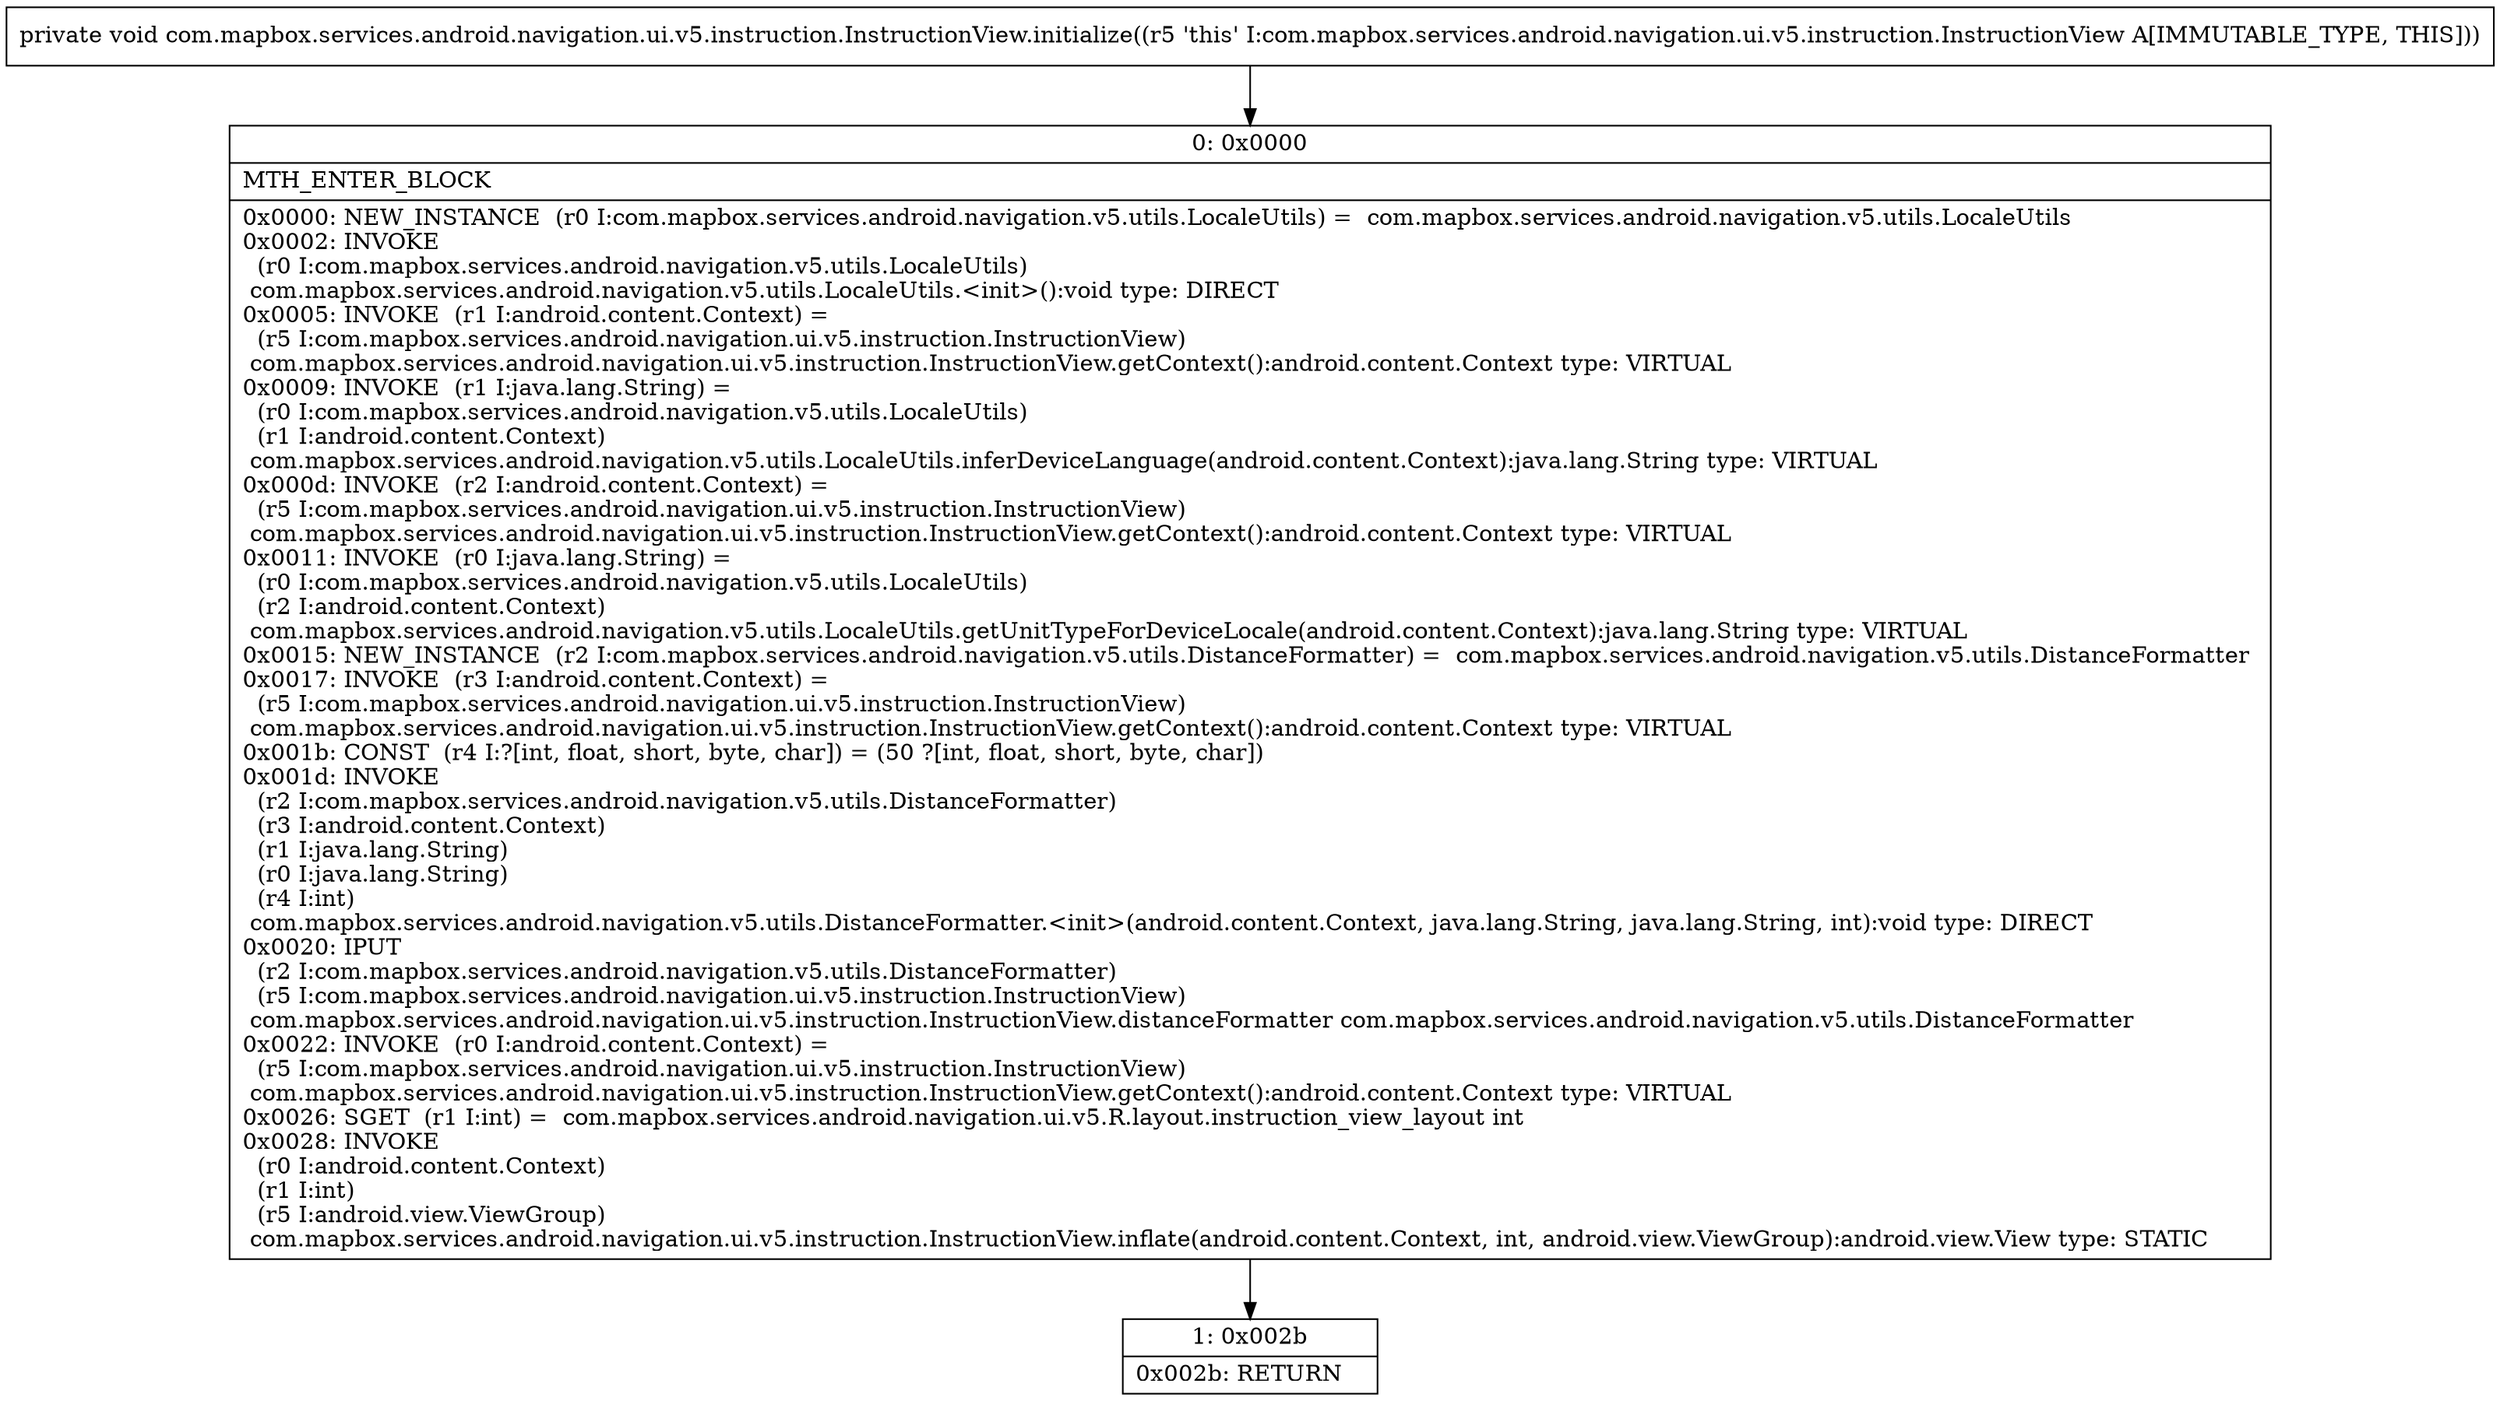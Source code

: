 digraph "CFG forcom.mapbox.services.android.navigation.ui.v5.instruction.InstructionView.initialize()V" {
Node_0 [shape=record,label="{0\:\ 0x0000|MTH_ENTER_BLOCK\l|0x0000: NEW_INSTANCE  (r0 I:com.mapbox.services.android.navigation.v5.utils.LocaleUtils) =  com.mapbox.services.android.navigation.v5.utils.LocaleUtils \l0x0002: INVOKE  \l  (r0 I:com.mapbox.services.android.navigation.v5.utils.LocaleUtils)\l com.mapbox.services.android.navigation.v5.utils.LocaleUtils.\<init\>():void type: DIRECT \l0x0005: INVOKE  (r1 I:android.content.Context) = \l  (r5 I:com.mapbox.services.android.navigation.ui.v5.instruction.InstructionView)\l com.mapbox.services.android.navigation.ui.v5.instruction.InstructionView.getContext():android.content.Context type: VIRTUAL \l0x0009: INVOKE  (r1 I:java.lang.String) = \l  (r0 I:com.mapbox.services.android.navigation.v5.utils.LocaleUtils)\l  (r1 I:android.content.Context)\l com.mapbox.services.android.navigation.v5.utils.LocaleUtils.inferDeviceLanguage(android.content.Context):java.lang.String type: VIRTUAL \l0x000d: INVOKE  (r2 I:android.content.Context) = \l  (r5 I:com.mapbox.services.android.navigation.ui.v5.instruction.InstructionView)\l com.mapbox.services.android.navigation.ui.v5.instruction.InstructionView.getContext():android.content.Context type: VIRTUAL \l0x0011: INVOKE  (r0 I:java.lang.String) = \l  (r0 I:com.mapbox.services.android.navigation.v5.utils.LocaleUtils)\l  (r2 I:android.content.Context)\l com.mapbox.services.android.navigation.v5.utils.LocaleUtils.getUnitTypeForDeviceLocale(android.content.Context):java.lang.String type: VIRTUAL \l0x0015: NEW_INSTANCE  (r2 I:com.mapbox.services.android.navigation.v5.utils.DistanceFormatter) =  com.mapbox.services.android.navigation.v5.utils.DistanceFormatter \l0x0017: INVOKE  (r3 I:android.content.Context) = \l  (r5 I:com.mapbox.services.android.navigation.ui.v5.instruction.InstructionView)\l com.mapbox.services.android.navigation.ui.v5.instruction.InstructionView.getContext():android.content.Context type: VIRTUAL \l0x001b: CONST  (r4 I:?[int, float, short, byte, char]) = (50 ?[int, float, short, byte, char]) \l0x001d: INVOKE  \l  (r2 I:com.mapbox.services.android.navigation.v5.utils.DistanceFormatter)\l  (r3 I:android.content.Context)\l  (r1 I:java.lang.String)\l  (r0 I:java.lang.String)\l  (r4 I:int)\l com.mapbox.services.android.navigation.v5.utils.DistanceFormatter.\<init\>(android.content.Context, java.lang.String, java.lang.String, int):void type: DIRECT \l0x0020: IPUT  \l  (r2 I:com.mapbox.services.android.navigation.v5.utils.DistanceFormatter)\l  (r5 I:com.mapbox.services.android.navigation.ui.v5.instruction.InstructionView)\l com.mapbox.services.android.navigation.ui.v5.instruction.InstructionView.distanceFormatter com.mapbox.services.android.navigation.v5.utils.DistanceFormatter \l0x0022: INVOKE  (r0 I:android.content.Context) = \l  (r5 I:com.mapbox.services.android.navigation.ui.v5.instruction.InstructionView)\l com.mapbox.services.android.navigation.ui.v5.instruction.InstructionView.getContext():android.content.Context type: VIRTUAL \l0x0026: SGET  (r1 I:int) =  com.mapbox.services.android.navigation.ui.v5.R.layout.instruction_view_layout int \l0x0028: INVOKE  \l  (r0 I:android.content.Context)\l  (r1 I:int)\l  (r5 I:android.view.ViewGroup)\l com.mapbox.services.android.navigation.ui.v5.instruction.InstructionView.inflate(android.content.Context, int, android.view.ViewGroup):android.view.View type: STATIC \l}"];
Node_1 [shape=record,label="{1\:\ 0x002b|0x002b: RETURN   \l}"];
MethodNode[shape=record,label="{private void com.mapbox.services.android.navigation.ui.v5.instruction.InstructionView.initialize((r5 'this' I:com.mapbox.services.android.navigation.ui.v5.instruction.InstructionView A[IMMUTABLE_TYPE, THIS])) }"];
MethodNode -> Node_0;
Node_0 -> Node_1;
}

